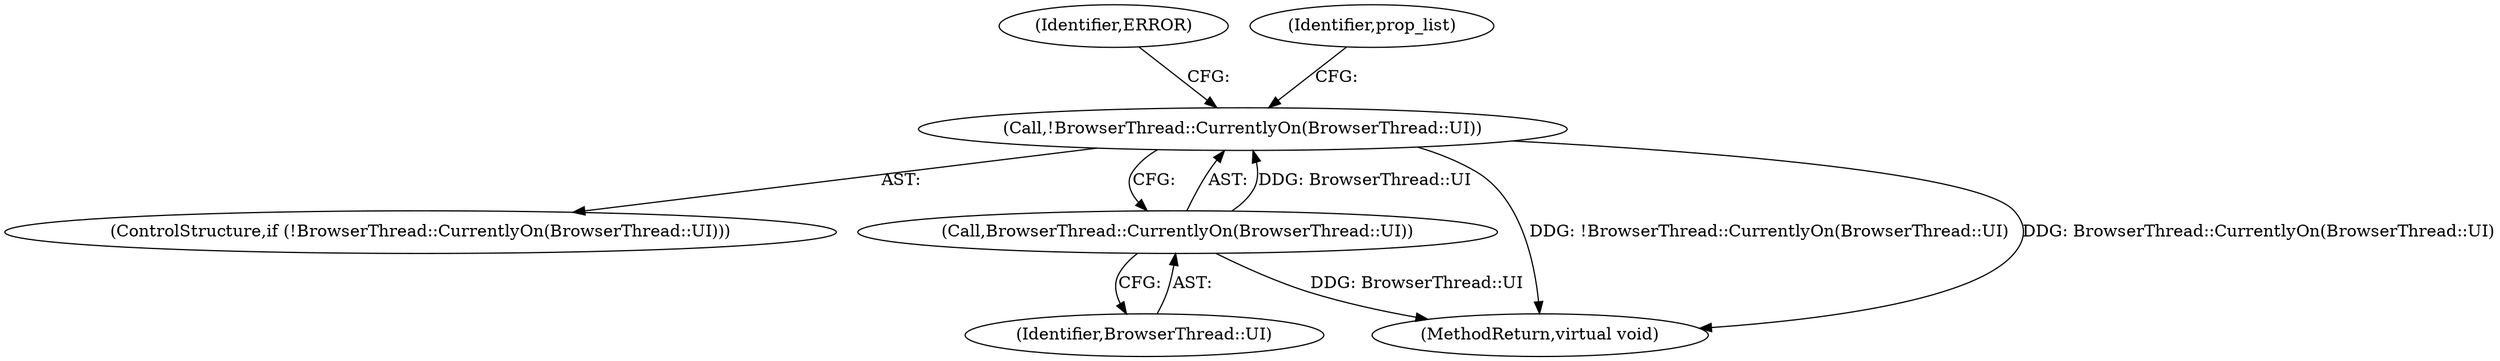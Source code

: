 digraph "0_Chrome_dc7b094a338c6c521f918f478e993f0f74bbea0d_34@API" {
"1000105" [label="(Call,!BrowserThread::CurrentlyOn(BrowserThread::UI))"];
"1000106" [label="(Call,BrowserThread::CurrentlyOn(BrowserThread::UI))"];
"1000111" [label="(Identifier,ERROR)"];
"1000104" [label="(ControlStructure,if (!BrowserThread::CurrentlyOn(BrowserThread::UI)))"];
"1000106" [label="(Call,BrowserThread::CurrentlyOn(BrowserThread::UI))"];
"1000105" [label="(Call,!BrowserThread::CurrentlyOn(BrowserThread::UI))"];
"1000115" [label="(Identifier,prop_list)"];
"1000116" [label="(MethodReturn,virtual void)"];
"1000107" [label="(Identifier,BrowserThread::UI)"];
"1000105" -> "1000104"  [label="AST: "];
"1000105" -> "1000106"  [label="CFG: "];
"1000106" -> "1000105"  [label="AST: "];
"1000111" -> "1000105"  [label="CFG: "];
"1000115" -> "1000105"  [label="CFG: "];
"1000105" -> "1000116"  [label="DDG: !BrowserThread::CurrentlyOn(BrowserThread::UI)"];
"1000105" -> "1000116"  [label="DDG: BrowserThread::CurrentlyOn(BrowserThread::UI)"];
"1000106" -> "1000105"  [label="DDG: BrowserThread::UI"];
"1000106" -> "1000107"  [label="CFG: "];
"1000107" -> "1000106"  [label="AST: "];
"1000106" -> "1000116"  [label="DDG: BrowserThread::UI"];
}
